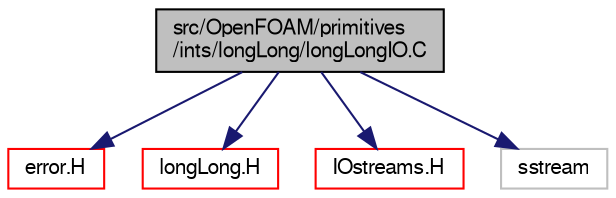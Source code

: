 digraph "src/OpenFOAM/primitives/ints/longLong/longLongIO.C"
{
  bgcolor="transparent";
  edge [fontname="FreeSans",fontsize="10",labelfontname="FreeSans",labelfontsize="10"];
  node [fontname="FreeSans",fontsize="10",shape=record];
  Node0 [label="src/OpenFOAM/primitives\l/ints/longLong/longLongIO.C",height=0.2,width=0.4,color="black", fillcolor="grey75", style="filled", fontcolor="black"];
  Node0 -> Node1 [color="midnightblue",fontsize="10",style="solid",fontname="FreeSans"];
  Node1 [label="error.H",height=0.2,width=0.4,color="red",URL="$a08924.html"];
  Node0 -> Node38 [color="midnightblue",fontsize="10",style="solid",fontname="FreeSans"];
  Node38 [label="longLong.H",height=0.2,width=0.4,color="red",URL="$a12395.html",tooltip="A long long (64 bits on many systems) "];
  Node0 -> Node39 [color="midnightblue",fontsize="10",style="solid",fontname="FreeSans"];
  Node39 [label="IOstreams.H",height=0.2,width=0.4,color="red",URL="$a09104.html",tooltip="Useful combination of include files which define Sin, Sout and Serr and the use of IO streams general..."];
  Node0 -> Node62 [color="midnightblue",fontsize="10",style="solid",fontname="FreeSans"];
  Node62 [label="sstream",height=0.2,width=0.4,color="grey75"];
}
